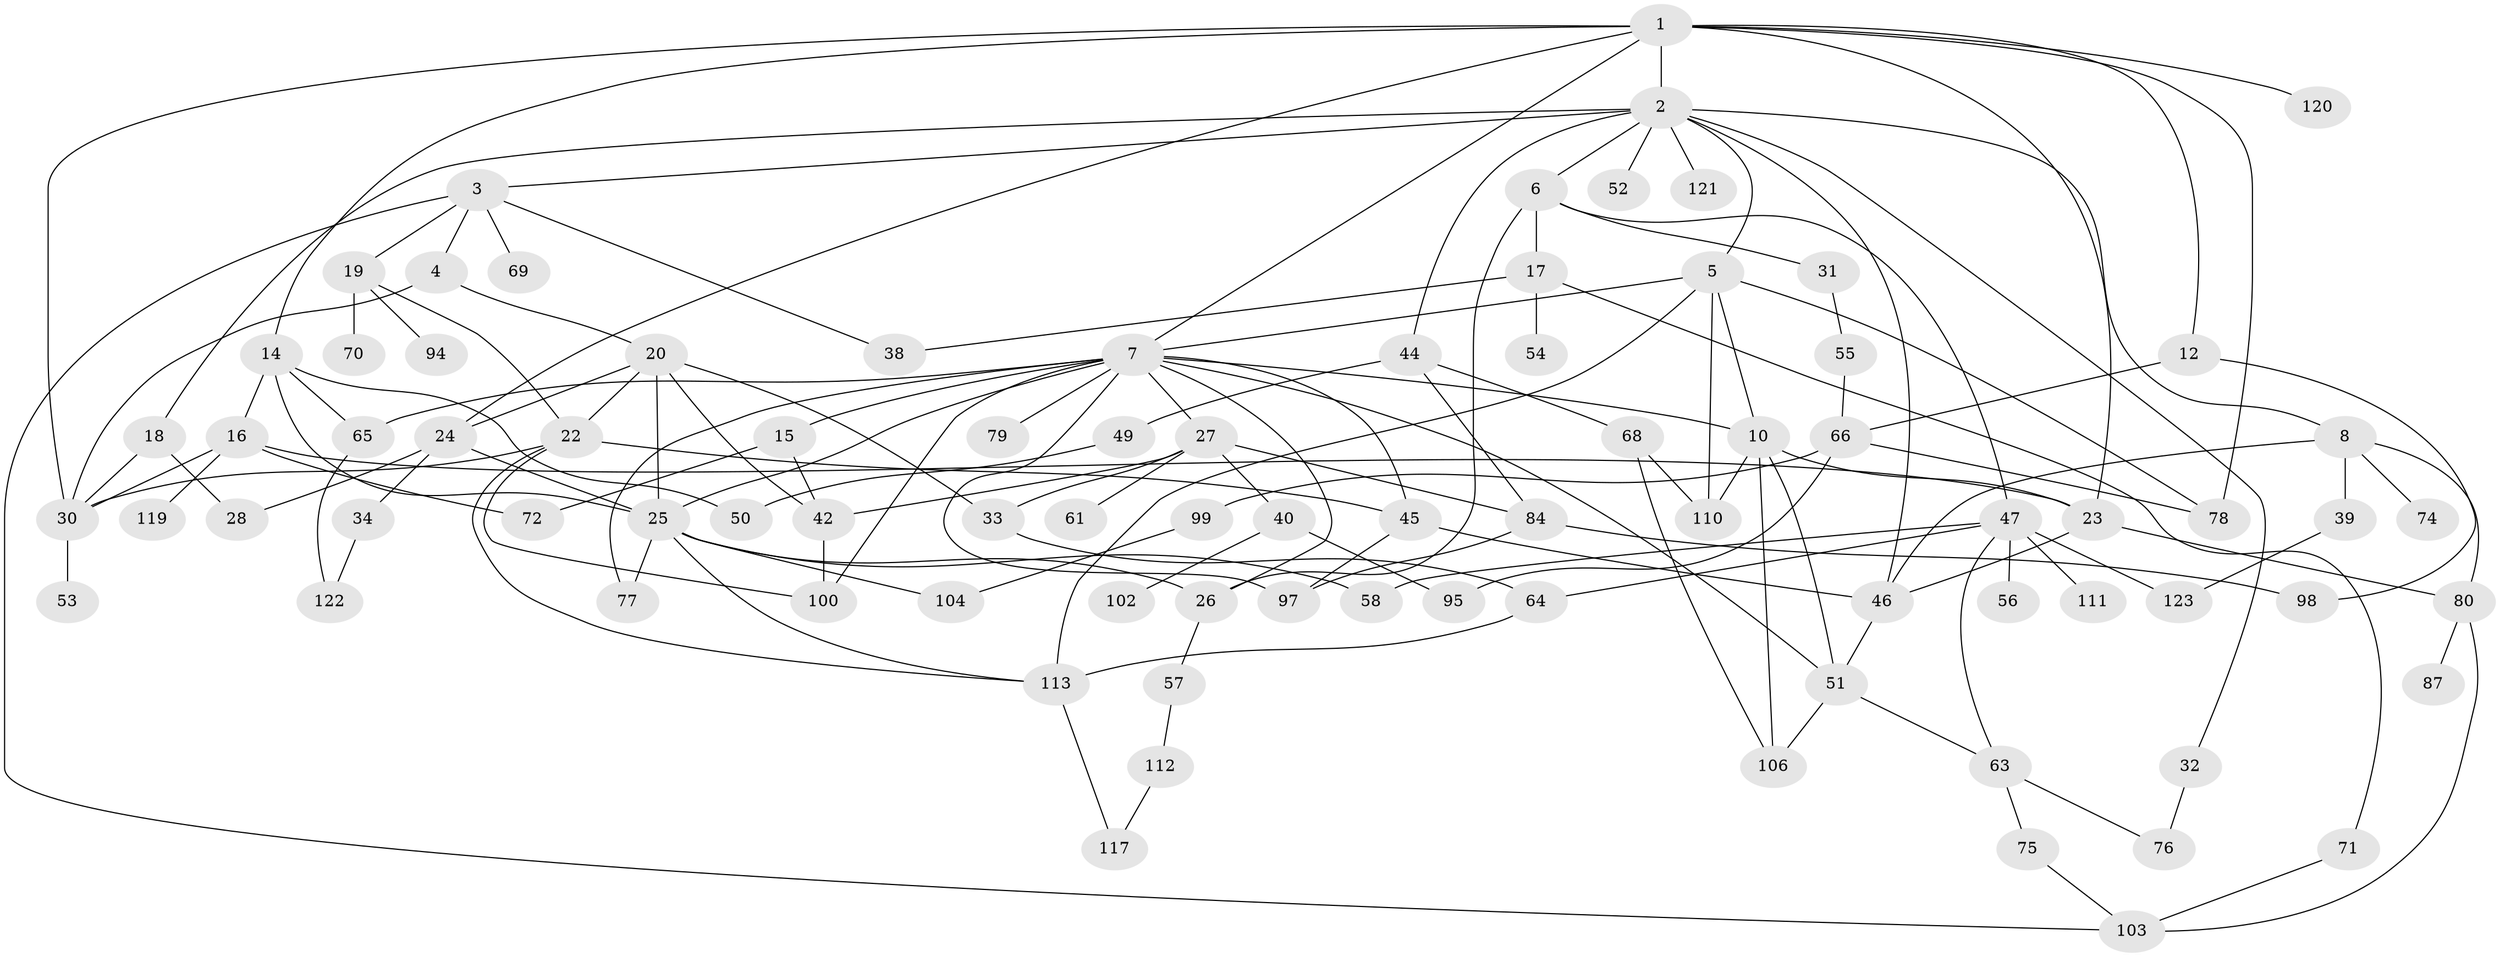// Generated by graph-tools (version 1.1) at 2025/23/03/03/25 07:23:30]
// undirected, 86 vertices, 144 edges
graph export_dot {
graph [start="1"]
  node [color=gray90,style=filled];
  1 [super="+9"];
  2 [super="+11"];
  3 [super="+83"];
  4;
  5 [super="+35"];
  6;
  7 [super="+36"];
  8 [super="+67"];
  10 [super="+21"];
  12 [super="+13"];
  14;
  15;
  16 [super="+62"];
  17 [super="+41"];
  18;
  19;
  20 [super="+89"];
  22 [super="+90"];
  23 [super="+108"];
  24 [super="+73"];
  25 [super="+29"];
  26;
  27 [super="+43"];
  28;
  30 [super="+48"];
  31;
  32;
  33 [super="+37"];
  34;
  38;
  39;
  40 [super="+60"];
  42 [super="+91"];
  44;
  45;
  46 [super="+92"];
  47 [super="+59"];
  49 [super="+86"];
  50 [super="+105"];
  51 [super="+107"];
  52;
  53;
  54;
  55;
  56;
  57;
  58 [super="+101"];
  61 [super="+85"];
  63;
  64 [super="+118"];
  65 [super="+116"];
  66 [super="+88"];
  68;
  69;
  70;
  71;
  72 [super="+82"];
  74;
  75;
  76;
  77;
  78;
  79;
  80 [super="+81"];
  84 [super="+93"];
  87;
  94;
  95 [super="+96"];
  97;
  98;
  99;
  100 [super="+109"];
  102;
  103;
  104 [super="+115"];
  106;
  110;
  111;
  112;
  113 [super="+114"];
  117;
  119;
  120;
  121;
  122;
  123;
  1 -- 2;
  1 -- 30;
  1 -- 7;
  1 -- 12;
  1 -- 78;
  1 -- 14;
  1 -- 23;
  1 -- 24;
  1 -- 120;
  2 -- 3;
  2 -- 5;
  2 -- 6;
  2 -- 8;
  2 -- 32;
  2 -- 44;
  2 -- 52;
  2 -- 121;
  2 -- 18;
  2 -- 46;
  3 -- 4;
  3 -- 19;
  3 -- 38;
  3 -- 69;
  3 -- 103;
  4 -- 20;
  4 -- 30;
  5 -- 7;
  5 -- 10;
  5 -- 78;
  5 -- 110;
  5 -- 113;
  6 -- 17;
  6 -- 26;
  6 -- 31;
  6 -- 47;
  7 -- 15;
  7 -- 27;
  7 -- 51;
  7 -- 77;
  7 -- 79;
  7 -- 97;
  7 -- 26;
  7 -- 65;
  7 -- 25;
  7 -- 45;
  7 -- 100;
  7 -- 10;
  8 -- 39;
  8 -- 74;
  8 -- 80;
  8 -- 46;
  10 -- 106;
  10 -- 110;
  10 -- 51;
  10 -- 23;
  12 -- 98;
  12 -- 66;
  14 -- 16;
  14 -- 25;
  14 -- 50;
  14 -- 65;
  15 -- 42;
  15 -- 72;
  16 -- 72;
  16 -- 119;
  16 -- 30;
  16 -- 23;
  17 -- 54;
  17 -- 71;
  17 -- 38;
  18 -- 28;
  18 -- 30;
  19 -- 70;
  19 -- 94;
  19 -- 22;
  20 -- 22;
  20 -- 33 [weight=2];
  20 -- 25;
  20 -- 42;
  20 -- 24;
  22 -- 45;
  22 -- 100;
  22 -- 113;
  22 -- 30;
  23 -- 80;
  23 -- 46;
  24 -- 34;
  24 -- 25;
  24 -- 28;
  25 -- 113;
  25 -- 58;
  25 -- 26;
  25 -- 77;
  25 -- 104;
  26 -- 57;
  27 -- 40;
  27 -- 61;
  27 -- 84;
  27 -- 42;
  27 -- 33;
  30 -- 53;
  31 -- 55;
  32 -- 76;
  33 -- 64;
  34 -- 122;
  39 -- 123;
  40 -- 102;
  40 -- 95;
  42 -- 100;
  44 -- 49;
  44 -- 68;
  44 -- 84;
  45 -- 46;
  45 -- 97;
  46 -- 51;
  47 -- 56;
  47 -- 63;
  47 -- 111;
  47 -- 123;
  47 -- 58;
  47 -- 64;
  49 -- 50;
  51 -- 106;
  51 -- 63;
  55 -- 66;
  57 -- 112;
  63 -- 75;
  63 -- 76;
  64 -- 113;
  65 -- 122;
  66 -- 95;
  66 -- 99;
  66 -- 78;
  68 -- 110;
  68 -- 106;
  71 -- 103;
  75 -- 103;
  80 -- 87;
  80 -- 103;
  84 -- 97;
  84 -- 98;
  99 -- 104;
  112 -- 117;
  113 -- 117;
}
